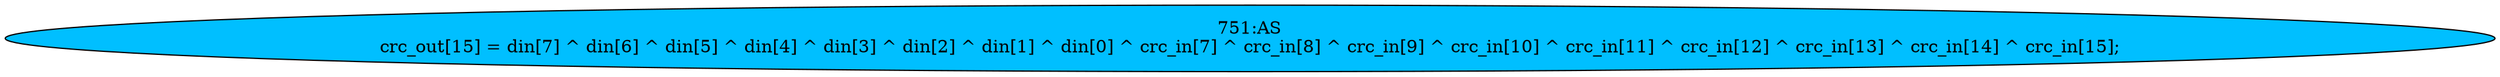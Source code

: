 strict digraph "" {
	node [label="\N"];
	"751:AS"	 [ast="<pyverilog.vparser.ast.Assign object at 0x7f55d3d0a7d0>",
		def_var="['crc_out']",
		fillcolor=deepskyblue,
		label="751:AS
crc_out[15] = din[7] ^ din[6] ^ din[5] ^ din[4] ^ din[3] ^ din[2] ^ din[1] ^ din[0] ^ crc_in[7] ^ crc_in[8] ^ crc_in[9] ^ \
crc_in[10] ^ crc_in[11] ^ crc_in[12] ^ crc_in[13] ^ crc_in[14] ^ crc_in[15];",
		statements="[]",
		style=filled,
		typ=Assign,
		use_var="['din', 'din', 'din', 'din', 'din', 'din', 'din', 'din', 'crc_in', 'crc_in', 'crc_in', 'crc_in', 'crc_in', 'crc_in', 'crc_in', '\
crc_in', 'crc_in']"];
}
